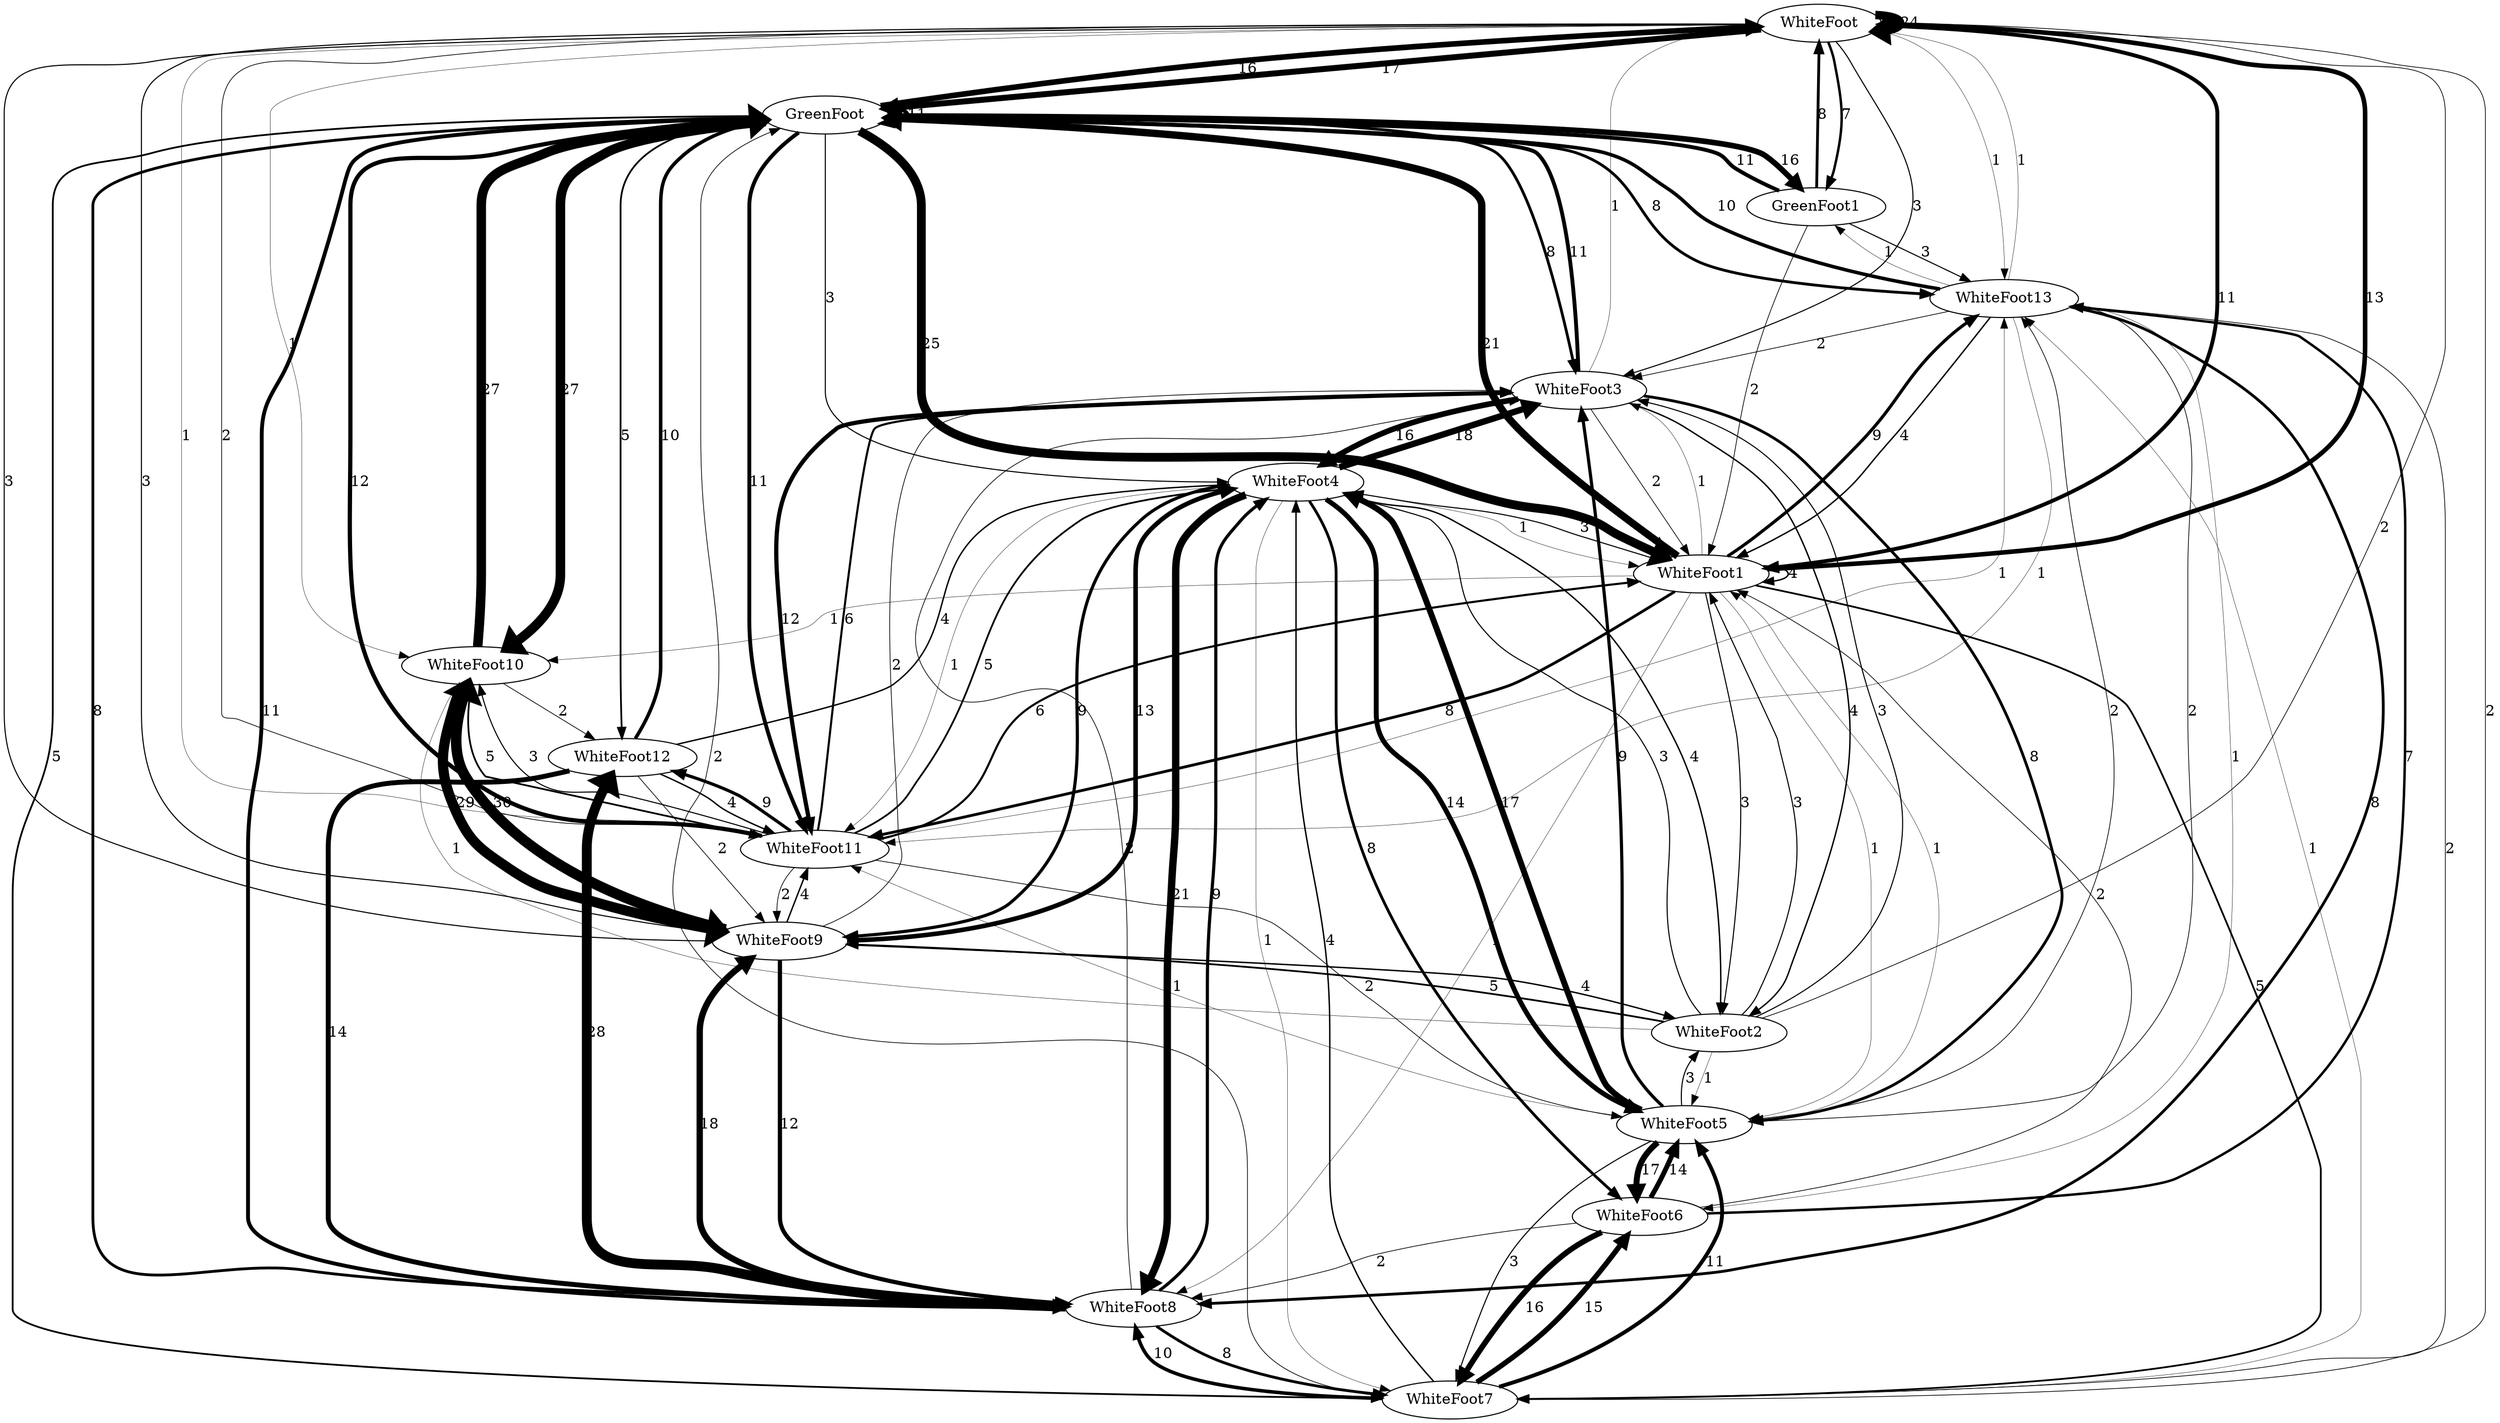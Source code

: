 strict digraph G {
splines=true;
WhiteFoot-> WhiteFoot[penwidth=8, label="24"]
WhiteFoot-> GreenFoot[penwidth=5.666666666666667, label="17"]
GreenFoot-> WhiteFoot[penwidth=5.333333333333333, label="16"]
GreenFoot-> GreenFoot[penwidth=3.6666666666666665, label="11"]
GreenFoot-> WhiteFoot1[penwidth=8.333333333333334, label="25"]
WhiteFoot1 -> GreenFoot[penwidth=7, label="21"]
WhiteFoot1 -> WhiteFoot1[penwidth=1.3333333333333333, label="4"]
WhiteFoot1 -> WhiteFoot[penwidth=4.333333333333333, label="13"]
WhiteFoot-> WhiteFoot1[penwidth=3.6666666666666665, label="11"]
WhiteFoot1 -> WhiteFoot7[penwidth=1.6666666666666667, label="5"]
WhiteFoot7 -> WhiteFoot8[penwidth=3.3333333333333335, label="10"]
WhiteFoot8 -> GreenFoot[penwidth=3.6666666666666665, label="11"]
GreenFoot-> WhiteFoot7[penwidth=1.6666666666666667, label="5"]
WhiteFoot7 -> WhiteFoot13[penwidth=0.3333333333333333, label="1"]
WhiteFoot13 -> WhiteFoot5[penwidth=0.6666666666666666, label="2"]
WhiteFoot5 -> WhiteFoot2[penwidth=1, label="3"]
WhiteFoot2 -> WhiteFoot9[penwidth=1.6666666666666667, label="5"]
WhiteFoot9 -> WhiteFoot11[penwidth=1.3333333333333333, label="4"]
WhiteFoot11 -> GreenFoot[penwidth=4, label="12"]
GreenFoot-> WhiteFoot11[penwidth=3.6666666666666665, label="11"]
WhiteFoot11 -> WhiteFoot12[penwidth=3, label="9"]
WhiteFoot12 -> WhiteFoot9[penwidth=0.6666666666666666, label="2"]
WhiteFoot9 -> WhiteFoot2[penwidth=1.3333333333333333, label="4"]
WhiteFoot2 -> WhiteFoot4[penwidth=1, label="3"]
WhiteFoot4 -> WhiteFoot6[penwidth=2.6666666666666665, label="8"]
WhiteFoot6 -> WhiteFoot13[penwidth=2.3333333333333335, label="7"]
WhiteFoot13 -> WhiteFoot8[penwidth=2.6666666666666665, label="8"]
WhiteFoot8 -> WhiteFoot9[penwidth=6, label="18"]
WhiteFoot9 -> WhiteFoot10[penwidth=10, label="30"]
WhiteFoot10 -> GreenFoot[penwidth=9, label="27"]
GreenFoot-> WhiteFoot10[penwidth=9, label="27"]
WhiteFoot10 -> WhiteFoot9[penwidth=9.666666666666666, label="29"]
WhiteFoot9 -> WhiteFoot4[penwidth=4.333333333333333, label="13"]
WhiteFoot4 -> WhiteFoot3[penwidth=6, label="18"]
WhiteFoot3 -> GreenFoot[penwidth=3.6666666666666665, label="11"]
GreenFoot-> WhiteFoot13[penwidth=2.6666666666666665, label="8"]
WhiteFoot13 -> GreenFoot[penwidth=3.3333333333333335, label="10"]
GreenFoot-> GreenFoot1[penwidth=5.333333333333333, label="16"]
GreenFoot1 -> GreenFoot[penwidth=3.6666666666666665, label="11"]
GreenFoot-> WhiteFoot3[penwidth=2.6666666666666665, label="8"]
WhiteFoot3 -> WhiteFoot5[penwidth=2.6666666666666665, label="8"]
WhiteFoot5 -> WhiteFoot6[penwidth=5.666666666666667, label="17"]
WhiteFoot6 -> WhiteFoot7[penwidth=5.333333333333333, label="16"]
WhiteFoot7 -> WhiteFoot5[penwidth=3.6666666666666665, label="11"]
WhiteFoot5 -> WhiteFoot4[penwidth=5.666666666666667, label="17"]
WhiteFoot4 -> WhiteFoot8[penwidth=7, label="21"]
WhiteFoot8 -> WhiteFoot12[penwidth=9.333333333333334, label="28"]
WhiteFoot12 -> WhiteFoot8[penwidth=4.666666666666667, label="14"]
WhiteFoot9 -> WhiteFoot8[penwidth=4, label="12"]
WhiteFoot8 -> WhiteFoot4[penwidth=3, label="9"]
WhiteFoot3 -> WhiteFoot11[penwidth=4, label="12"]
WhiteFoot1 -> WhiteFoot11[penwidth=2.6666666666666665, label="8"]
WhiteFoot11 -> WhiteFoot3[penwidth=2, label="6"]
WhiteFoot3 -> WhiteFoot4[penwidth=5.333333333333333, label="16"]
WhiteFoot-> WhiteFoot7[penwidth=0.6666666666666666, label="2"]
GreenFoot-> WhiteFoot8[penwidth=2.6666666666666665, label="8"]
WhiteFoot8 -> WhiteFoot7[penwidth=2.6666666666666665, label="8"]
WhiteFoot7 -> WhiteFoot6[penwidth=5, label="15"]
WhiteFoot6 -> WhiteFoot1[penwidth=0.6666666666666666, label="2"]
WhiteFoot1 -> WhiteFoot5[penwidth=0.3333333333333333, label="1"]
WhiteFoot3 -> WhiteFoot2[penwidth=1.3333333333333333, label="4"]
WhiteFoot10 -> WhiteFoot11[penwidth=1.6666666666666667, label="5"]
WhiteFoot12 -> GreenFoot[penwidth=3.3333333333333335, label="10"]
GreenFoot-> WhiteFoot12[penwidth=1.6666666666666667, label="5"]
WhiteFoot2 -> WhiteFoot5[penwidth=0.3333333333333333, label="1"]
WhiteFoot5 -> WhiteFoot7[penwidth=1, label="3"]
WhiteFoot7 -> GreenFoot[penwidth=0.6666666666666666, label="2"]
WhiteFoot7 -> WhiteFoot4[penwidth=1.3333333333333333, label="4"]
WhiteFoot4 -> WhiteFoot1[penwidth=0.3333333333333333, label="1"]
WhiteFoot1 -> WhiteFoot10[penwidth=0.3333333333333333, label="1"]
WhiteFoot10 -> WhiteFoot12[penwidth=0.6666666666666666, label="2"]
WhiteFoot11 -> WhiteFoot1[penwidth=2, label="6"]
WhiteFoot1 -> WhiteFoot4[penwidth=1, label="3"]
WhiteFoot11 -> WhiteFoot5[penwidth=0.6666666666666666, label="2"]
WhiteFoot1 -> WhiteFoot13[penwidth=3, label="9"]
WhiteFoot13 -> WhiteFoot6[penwidth=0.3333333333333333, label="1"]
WhiteFoot6 -> WhiteFoot5[penwidth=4.666666666666667, label="14"]
WhiteFoot5 -> WhiteFoot3[penwidth=3, label="9"]
WhiteFoot3 -> WhiteFoot[penwidth=0.3333333333333333, label="1"]
WhiteFoot-> WhiteFoot3[penwidth=1, label="3"]
WhiteFoot4 -> WhiteFoot2[penwidth=1.3333333333333333, label="4"]
WhiteFoot2 -> WhiteFoot[penwidth=0.6666666666666666, label="2"]
WhiteFoot-> WhiteFoot10[penwidth=0.3333333333333333, label="1"]
WhiteFoot12 -> WhiteFoot11[penwidth=1.3333333333333333, label="4"]
WhiteFoot11 -> WhiteFoot9[penwidth=0.6666666666666666, label="2"]
WhiteFoot4 -> WhiteFoot5[penwidth=4.666666666666667, label="14"]
WhiteFoot-> GreenFoot1[penwidth=2.3333333333333335, label="7"]
GreenFoot1 -> WhiteFoot[penwidth=2.6666666666666665, label="8"]
WhiteFoot4 -> WhiteFoot9[penwidth=3, label="9"]
WhiteFoot13 -> WhiteFoot1[penwidth=1.3333333333333333, label="4"]
WhiteFoot1 -> WhiteFoot8[penwidth=0.3333333333333333, label="1"]
WhiteFoot-> WhiteFoot11[penwidth=0.3333333333333333, label="1"]
WhiteFoot6 -> WhiteFoot8[penwidth=0.6666666666666666, label="2"]
WhiteFoot9 -> WhiteFoot3[penwidth=0.6666666666666666, label="2"]
GreenFoot-> WhiteFoot4[penwidth=1, label="3"]
WhiteFoot4 -> WhiteFoot7[penwidth=0.3333333333333333, label="1"]
WhiteFoot12 -> WhiteFoot4[penwidth=1.3333333333333333, label="4"]
WhiteFoot8 -> WhiteFoot3[penwidth=0.6666666666666666, label="2"]
WhiteFoot4 -> WhiteFoot11[penwidth=0.3333333333333333, label="1"]
GreenFoot1 -> WhiteFoot1[penwidth=0.6666666666666666, label="2"]
WhiteFoot11 -> WhiteFoot4[penwidth=1.6666666666666667, label="5"]
GreenFoot1 -> WhiteFoot13[penwidth=1, label="3"]
WhiteFoot13 -> WhiteFoot3[penwidth=0.6666666666666666, label="2"]
WhiteFoot13 -> WhiteFoot[penwidth=0.3333333333333333, label="1"]
WhiteFoot-> WhiteFoot13[penwidth=0.3333333333333333, label="1"]
WhiteFoot2 -> WhiteFoot10[penwidth=0.3333333333333333, label="1"]
WhiteFoot11 -> WhiteFoot[penwidth=0.6666666666666666, label="2"]
WhiteFoot5 -> WhiteFoot13[penwidth=0.6666666666666666, label="2"]
WhiteFoot1 -> WhiteFoot3[penwidth=0.3333333333333333, label="1"]
WhiteFoot5 -> WhiteFoot11[penwidth=0.3333333333333333, label="1"]
WhiteFoot2 -> WhiteFoot1[penwidth=1, label="3"]
WhiteFoot-> WhiteFoot9[penwidth=1, label="3"]
WhiteFoot11 -> WhiteFoot10[penwidth=1, label="3"]
WhiteFoot9 -> WhiteFoot[penwidth=1, label="3"]
WhiteFoot1 -> WhiteFoot2[penwidth=1, label="3"]
WhiteFoot2 -> WhiteFoot3[penwidth=1, label="3"]
WhiteFoot3 -> WhiteFoot1[penwidth=0.6666666666666666, label="2"]
WhiteFoot11 -> WhiteFoot13[penwidth=0.3333333333333333, label="1"]
WhiteFoot13 -> GreenFoot1[penwidth=0.3333333333333333, label="1"]
WhiteFoot13 -> WhiteFoot11[penwidth=0.3333333333333333, label="1"]
WhiteFoot13 -> WhiteFoot7[penwidth=0.6666666666666666, label="2"]
WhiteFoot5 -> WhiteFoot1[penwidth=0.3333333333333333, label="1"]
}